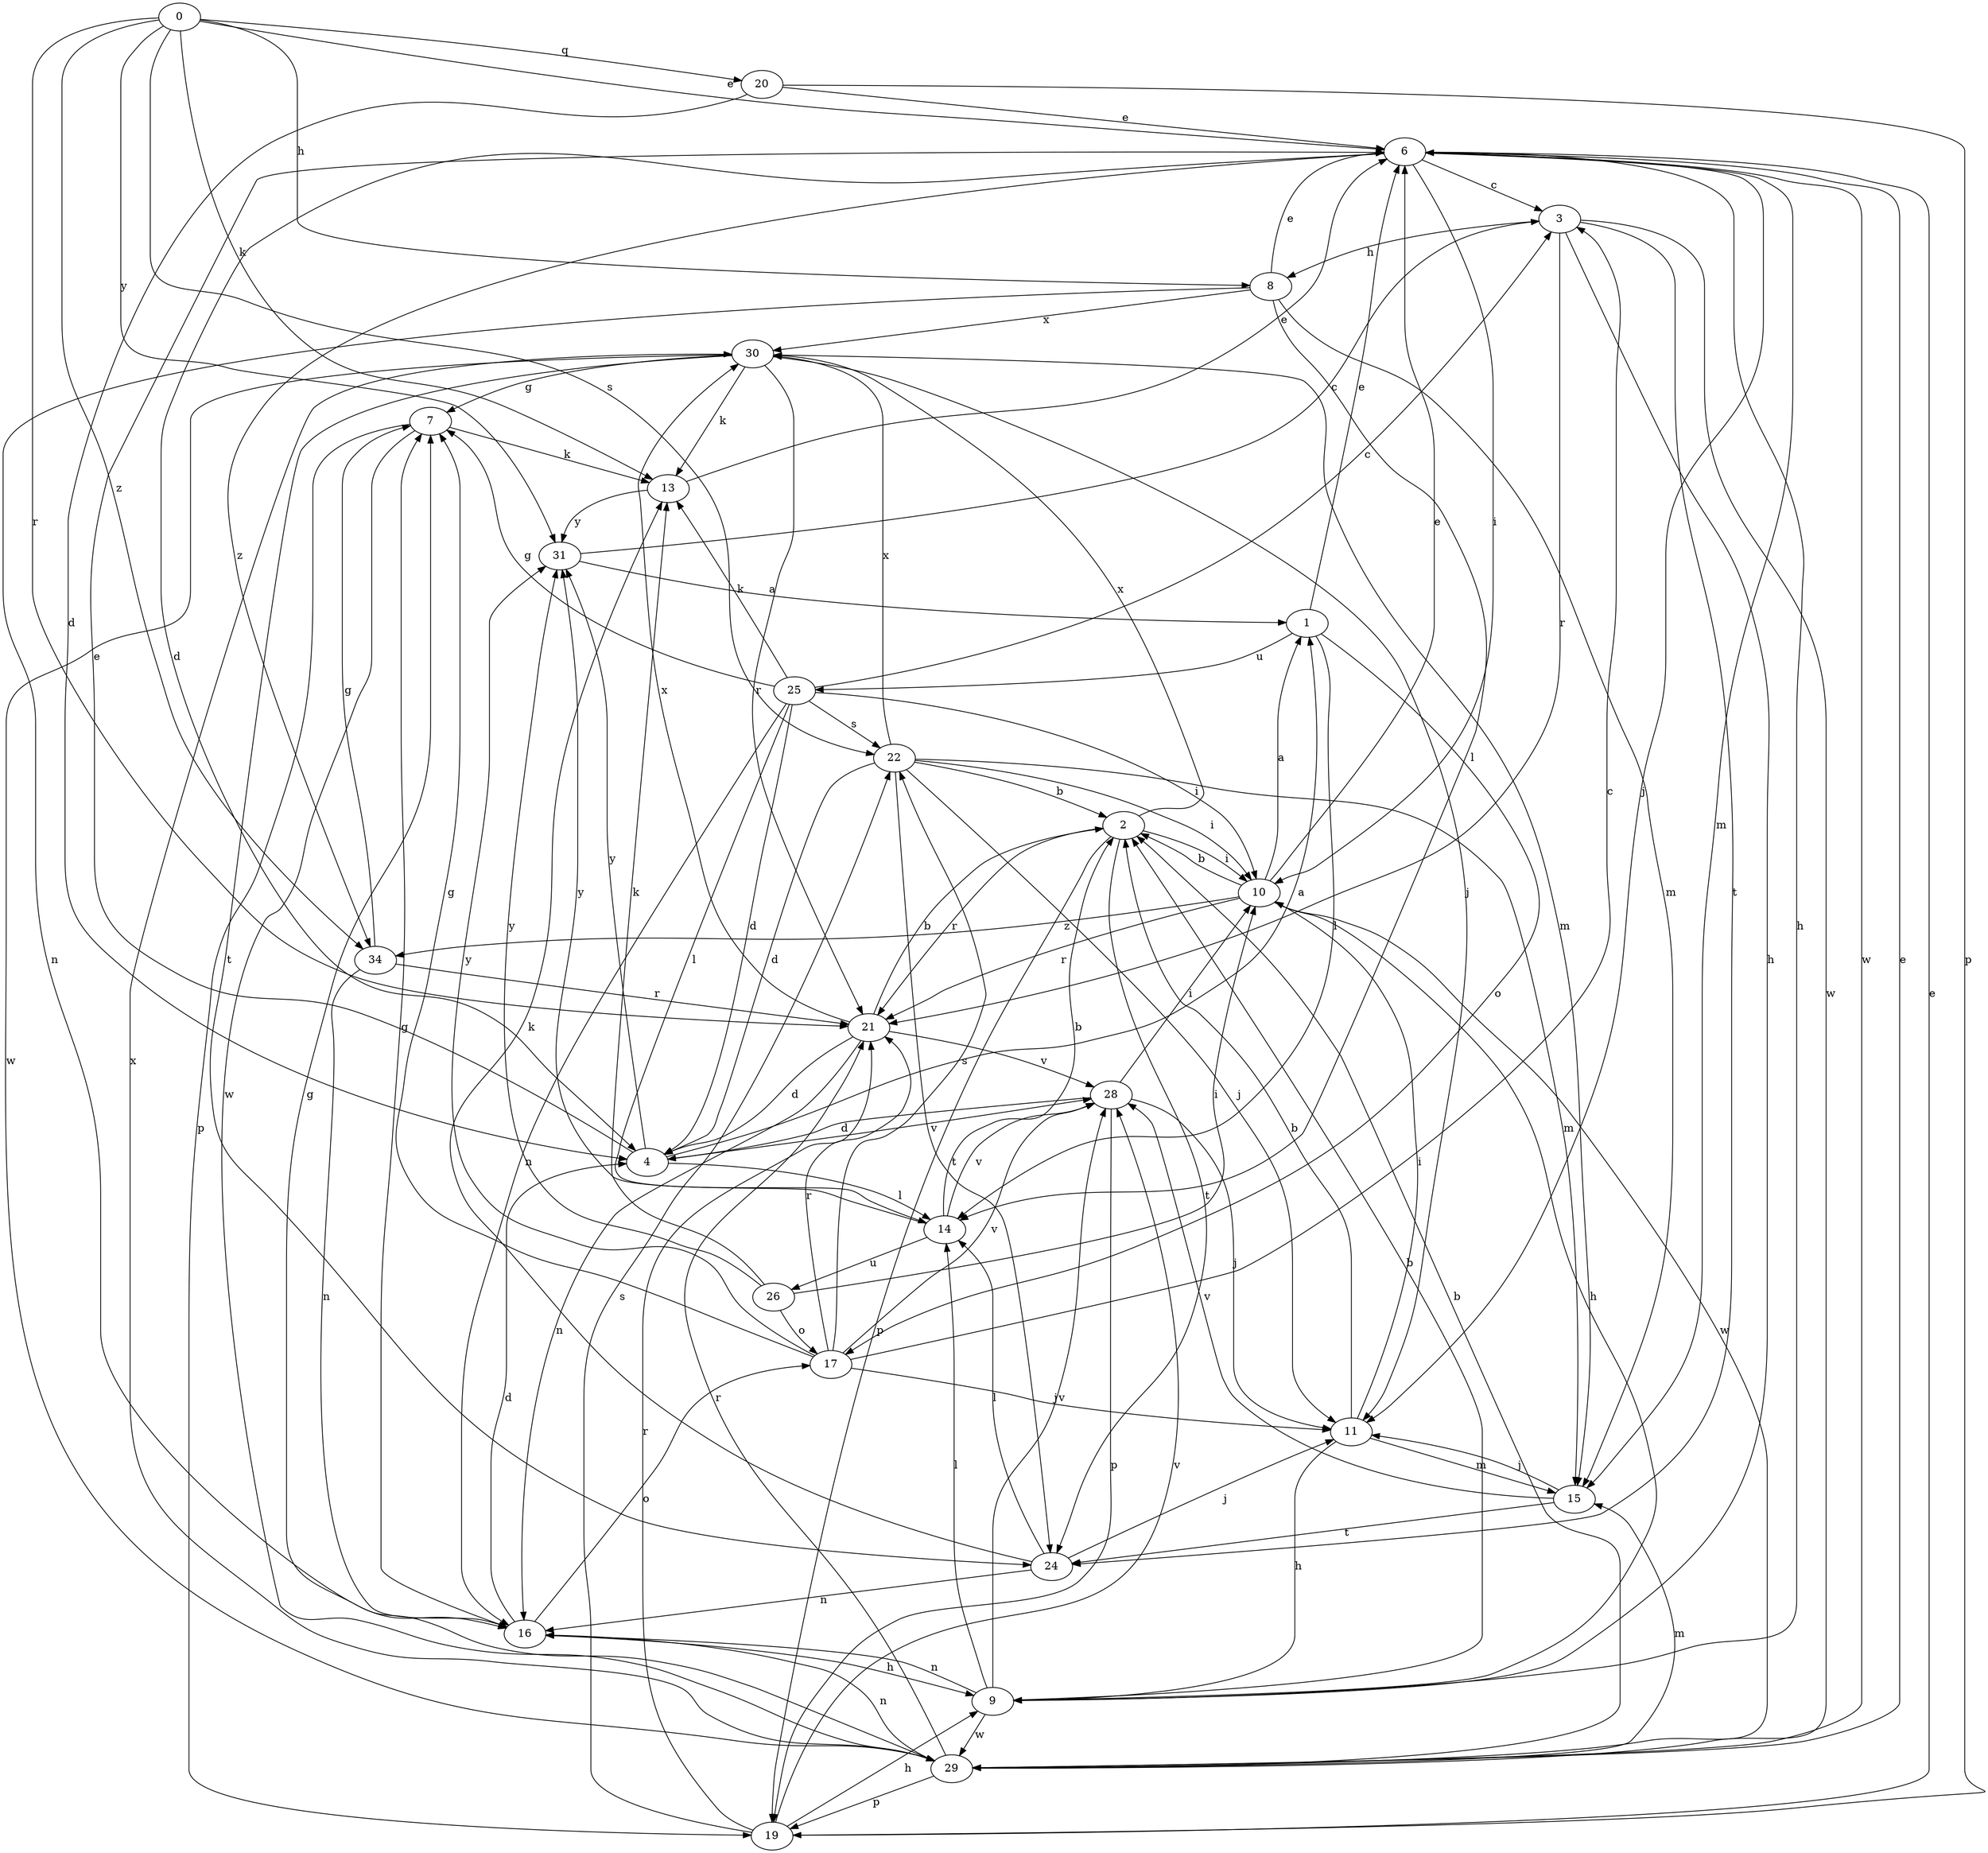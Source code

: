 strict digraph  {
0;
1;
2;
3;
4;
6;
7;
8;
9;
10;
11;
13;
14;
15;
16;
17;
19;
20;
21;
22;
24;
25;
26;
28;
29;
30;
31;
34;
0 -> 6  [label=e];
0 -> 8  [label=h];
0 -> 13  [label=k];
0 -> 20  [label=q];
0 -> 21  [label=r];
0 -> 22  [label=s];
0 -> 31  [label=y];
0 -> 34  [label=z];
1 -> 6  [label=e];
1 -> 14  [label=l];
1 -> 17  [label=o];
1 -> 25  [label=u];
2 -> 10  [label=i];
2 -> 19  [label=p];
2 -> 21  [label=r];
2 -> 24  [label=t];
2 -> 30  [label=x];
3 -> 8  [label=h];
3 -> 9  [label=h];
3 -> 21  [label=r];
3 -> 24  [label=t];
3 -> 29  [label=w];
4 -> 1  [label=a];
4 -> 6  [label=e];
4 -> 14  [label=l];
4 -> 28  [label=v];
4 -> 31  [label=y];
6 -> 3  [label=c];
6 -> 4  [label=d];
6 -> 9  [label=h];
6 -> 10  [label=i];
6 -> 11  [label=j];
6 -> 15  [label=m];
6 -> 29  [label=w];
6 -> 34  [label=z];
7 -> 13  [label=k];
7 -> 19  [label=p];
7 -> 29  [label=w];
8 -> 6  [label=e];
8 -> 14  [label=l];
8 -> 15  [label=m];
8 -> 16  [label=n];
8 -> 30  [label=x];
9 -> 2  [label=b];
9 -> 14  [label=l];
9 -> 16  [label=n];
9 -> 28  [label=v];
9 -> 29  [label=w];
10 -> 1  [label=a];
10 -> 2  [label=b];
10 -> 6  [label=e];
10 -> 9  [label=h];
10 -> 21  [label=r];
10 -> 29  [label=w];
10 -> 34  [label=z];
11 -> 2  [label=b];
11 -> 9  [label=h];
11 -> 10  [label=i];
11 -> 15  [label=m];
13 -> 6  [label=e];
13 -> 31  [label=y];
14 -> 2  [label=b];
14 -> 26  [label=u];
14 -> 28  [label=v];
14 -> 31  [label=y];
15 -> 11  [label=j];
15 -> 24  [label=t];
15 -> 28  [label=v];
16 -> 4  [label=d];
16 -> 7  [label=g];
16 -> 9  [label=h];
16 -> 17  [label=o];
17 -> 3  [label=c];
17 -> 7  [label=g];
17 -> 11  [label=j];
17 -> 21  [label=r];
17 -> 22  [label=s];
17 -> 28  [label=v];
17 -> 31  [label=y];
19 -> 6  [label=e];
19 -> 9  [label=h];
19 -> 21  [label=r];
19 -> 22  [label=s];
19 -> 28  [label=v];
20 -> 4  [label=d];
20 -> 6  [label=e];
20 -> 19  [label=p];
21 -> 2  [label=b];
21 -> 4  [label=d];
21 -> 16  [label=n];
21 -> 28  [label=v];
21 -> 30  [label=x];
22 -> 2  [label=b];
22 -> 4  [label=d];
22 -> 10  [label=i];
22 -> 11  [label=j];
22 -> 15  [label=m];
22 -> 24  [label=t];
22 -> 30  [label=x];
24 -> 11  [label=j];
24 -> 13  [label=k];
24 -> 14  [label=l];
24 -> 16  [label=n];
25 -> 3  [label=c];
25 -> 4  [label=d];
25 -> 7  [label=g];
25 -> 10  [label=i];
25 -> 13  [label=k];
25 -> 14  [label=l];
25 -> 16  [label=n];
25 -> 22  [label=s];
26 -> 10  [label=i];
26 -> 13  [label=k];
26 -> 17  [label=o];
26 -> 31  [label=y];
28 -> 4  [label=d];
28 -> 10  [label=i];
28 -> 11  [label=j];
28 -> 19  [label=p];
29 -> 2  [label=b];
29 -> 6  [label=e];
29 -> 7  [label=g];
29 -> 15  [label=m];
29 -> 16  [label=n];
29 -> 19  [label=p];
29 -> 21  [label=r];
29 -> 30  [label=x];
30 -> 7  [label=g];
30 -> 11  [label=j];
30 -> 13  [label=k];
30 -> 15  [label=m];
30 -> 21  [label=r];
30 -> 24  [label=t];
30 -> 29  [label=w];
31 -> 1  [label=a];
31 -> 3  [label=c];
34 -> 7  [label=g];
34 -> 16  [label=n];
34 -> 21  [label=r];
}
